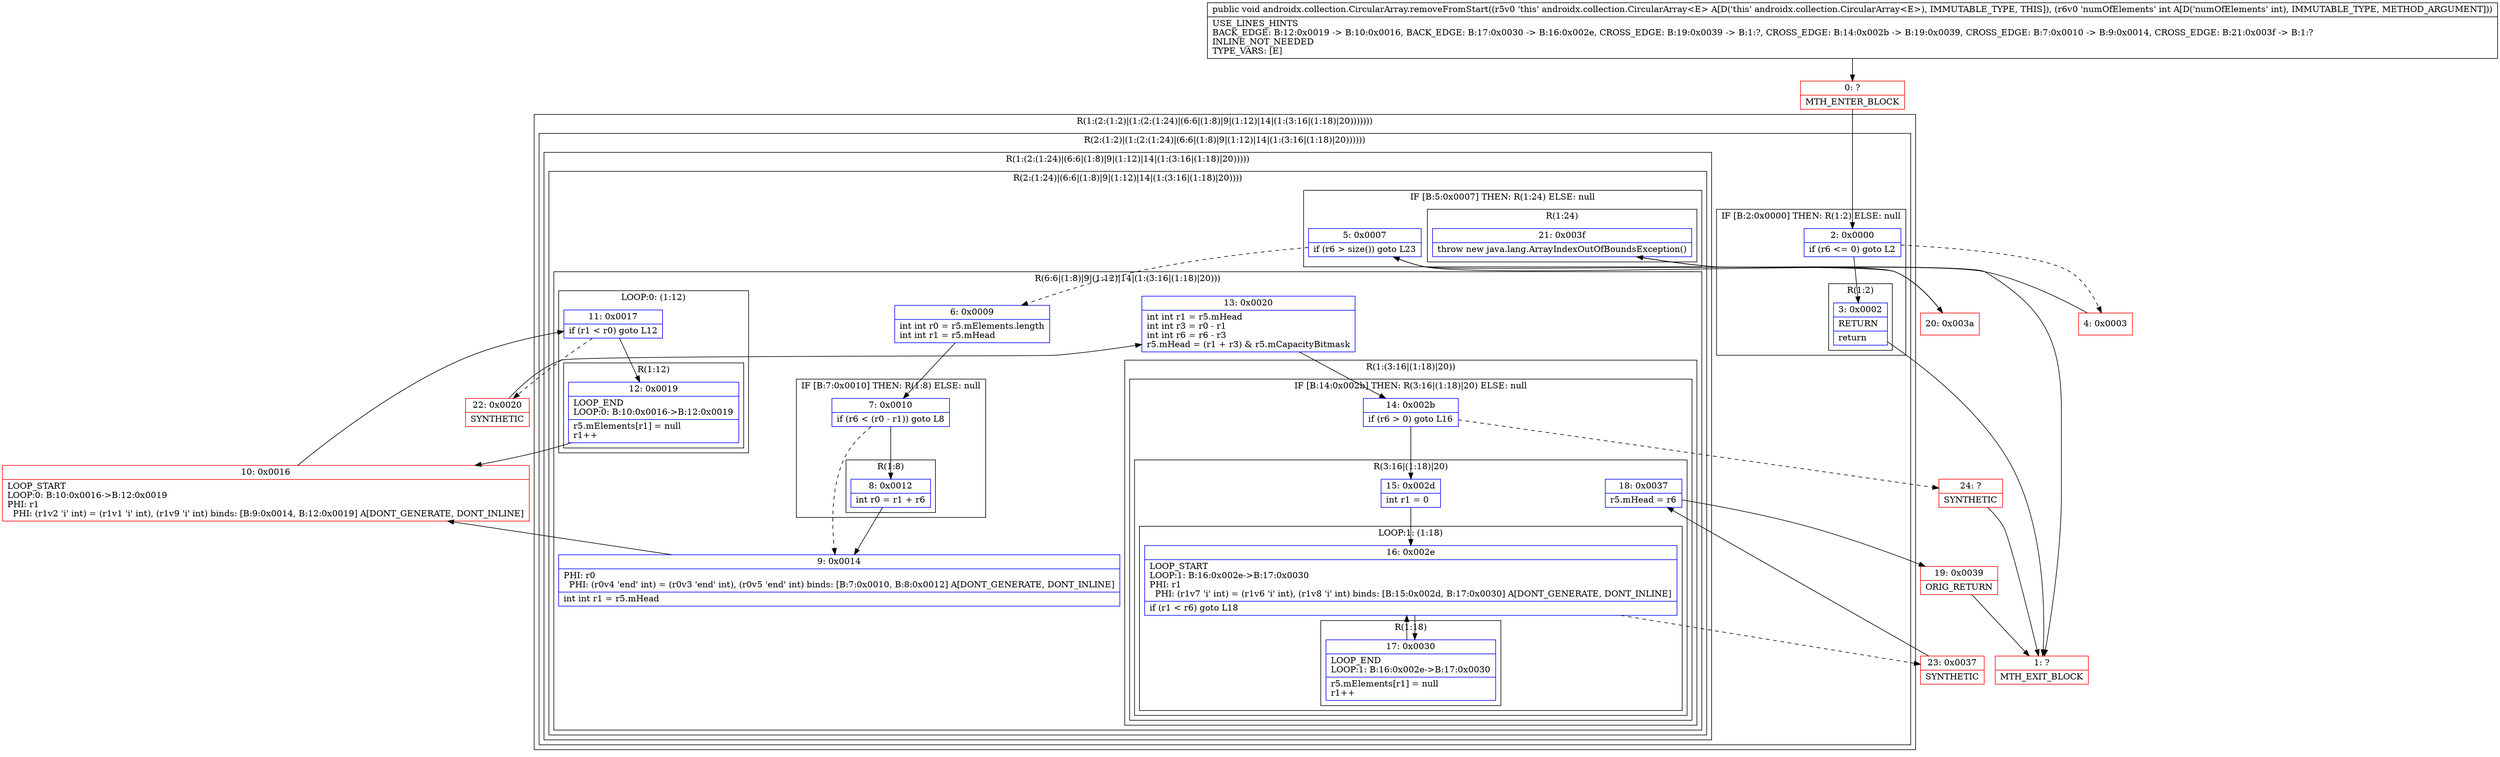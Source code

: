 digraph "CFG forandroidx.collection.CircularArray.removeFromStart(I)V" {
subgraph cluster_Region_1544563397 {
label = "R(1:(2:(1:2)|(1:(2:(1:24)|(6:6|(1:8)|9|(1:12)|14|(1:(3:16|(1:18)|20)))))))";
node [shape=record,color=blue];
subgraph cluster_Region_1019602112 {
label = "R(2:(1:2)|(1:(2:(1:24)|(6:6|(1:8)|9|(1:12)|14|(1:(3:16|(1:18)|20))))))";
node [shape=record,color=blue];
subgraph cluster_IfRegion_96092487 {
label = "IF [B:2:0x0000] THEN: R(1:2) ELSE: null";
node [shape=record,color=blue];
Node_2 [shape=record,label="{2\:\ 0x0000|if (r6 \<= 0) goto L2\l}"];
subgraph cluster_Region_1623324535 {
label = "R(1:2)";
node [shape=record,color=blue];
Node_3 [shape=record,label="{3\:\ 0x0002|RETURN\l|return\l}"];
}
}
subgraph cluster_Region_1037741992 {
label = "R(1:(2:(1:24)|(6:6|(1:8)|9|(1:12)|14|(1:(3:16|(1:18)|20)))))";
node [shape=record,color=blue];
subgraph cluster_Region_774553399 {
label = "R(2:(1:24)|(6:6|(1:8)|9|(1:12)|14|(1:(3:16|(1:18)|20))))";
node [shape=record,color=blue];
subgraph cluster_IfRegion_2035114956 {
label = "IF [B:5:0x0007] THEN: R(1:24) ELSE: null";
node [shape=record,color=blue];
Node_5 [shape=record,label="{5\:\ 0x0007|if (r6 \> size()) goto L23\l}"];
subgraph cluster_Region_383277533 {
label = "R(1:24)";
node [shape=record,color=blue];
Node_21 [shape=record,label="{21\:\ 0x003f|throw new java.lang.ArrayIndexOutOfBoundsException()\l}"];
}
}
subgraph cluster_Region_700232195 {
label = "R(6:6|(1:8)|9|(1:12)|14|(1:(3:16|(1:18)|20)))";
node [shape=record,color=blue];
Node_6 [shape=record,label="{6\:\ 0x0009|int int r0 = r5.mElements.length\lint int r1 = r5.mHead\l}"];
subgraph cluster_IfRegion_694344618 {
label = "IF [B:7:0x0010] THEN: R(1:8) ELSE: null";
node [shape=record,color=blue];
Node_7 [shape=record,label="{7\:\ 0x0010|if (r6 \< (r0 \- r1)) goto L8\l}"];
subgraph cluster_Region_1729841440 {
label = "R(1:8)";
node [shape=record,color=blue];
Node_8 [shape=record,label="{8\:\ 0x0012|int r0 = r1 + r6\l}"];
}
}
Node_9 [shape=record,label="{9\:\ 0x0014|PHI: r0 \l  PHI: (r0v4 'end' int) = (r0v3 'end' int), (r0v5 'end' int) binds: [B:7:0x0010, B:8:0x0012] A[DONT_GENERATE, DONT_INLINE]\l|int int r1 = r5.mHead\l}"];
subgraph cluster_LoopRegion_343225049 {
label = "LOOP:0: (1:12)";
node [shape=record,color=blue];
Node_11 [shape=record,label="{11\:\ 0x0017|if (r1 \< r0) goto L12\l}"];
subgraph cluster_Region_1477814014 {
label = "R(1:12)";
node [shape=record,color=blue];
Node_12 [shape=record,label="{12\:\ 0x0019|LOOP_END\lLOOP:0: B:10:0x0016\-\>B:12:0x0019\l|r5.mElements[r1] = null\lr1++\l}"];
}
}
Node_13 [shape=record,label="{13\:\ 0x0020|int int r1 = r5.mHead\lint int r3 = r0 \- r1\lint int r6 = r6 \- r3\lr5.mHead = (r1 + r3) & r5.mCapacityBitmask\l}"];
subgraph cluster_Region_2115437377 {
label = "R(1:(3:16|(1:18)|20))";
node [shape=record,color=blue];
subgraph cluster_IfRegion_1710925461 {
label = "IF [B:14:0x002b] THEN: R(3:16|(1:18)|20) ELSE: null";
node [shape=record,color=blue];
Node_14 [shape=record,label="{14\:\ 0x002b|if (r6 \> 0) goto L16\l}"];
subgraph cluster_Region_1738837095 {
label = "R(3:16|(1:18)|20)";
node [shape=record,color=blue];
Node_15 [shape=record,label="{15\:\ 0x002d|int r1 = 0\l}"];
subgraph cluster_LoopRegion_1517985291 {
label = "LOOP:1: (1:18)";
node [shape=record,color=blue];
Node_16 [shape=record,label="{16\:\ 0x002e|LOOP_START\lLOOP:1: B:16:0x002e\-\>B:17:0x0030\lPHI: r1 \l  PHI: (r1v7 'i' int) = (r1v6 'i' int), (r1v8 'i' int) binds: [B:15:0x002d, B:17:0x0030] A[DONT_GENERATE, DONT_INLINE]\l|if (r1 \< r6) goto L18\l}"];
subgraph cluster_Region_317977659 {
label = "R(1:18)";
node [shape=record,color=blue];
Node_17 [shape=record,label="{17\:\ 0x0030|LOOP_END\lLOOP:1: B:16:0x002e\-\>B:17:0x0030\l|r5.mElements[r1] = null\lr1++\l}"];
}
}
Node_18 [shape=record,label="{18\:\ 0x0037|r5.mHead = r6\l}"];
}
}
}
}
}
}
}
}
Node_0 [shape=record,color=red,label="{0\:\ ?|MTH_ENTER_BLOCK\l}"];
Node_1 [shape=record,color=red,label="{1\:\ ?|MTH_EXIT_BLOCK\l}"];
Node_4 [shape=record,color=red,label="{4\:\ 0x0003}"];
Node_10 [shape=record,color=red,label="{10\:\ 0x0016|LOOP_START\lLOOP:0: B:10:0x0016\-\>B:12:0x0019\lPHI: r1 \l  PHI: (r1v2 'i' int) = (r1v1 'i' int), (r1v9 'i' int) binds: [B:9:0x0014, B:12:0x0019] A[DONT_GENERATE, DONT_INLINE]\l}"];
Node_22 [shape=record,color=red,label="{22\:\ 0x0020|SYNTHETIC\l}"];
Node_23 [shape=record,color=red,label="{23\:\ 0x0037|SYNTHETIC\l}"];
Node_19 [shape=record,color=red,label="{19\:\ 0x0039|ORIG_RETURN\l}"];
Node_24 [shape=record,color=red,label="{24\:\ ?|SYNTHETIC\l}"];
Node_20 [shape=record,color=red,label="{20\:\ 0x003a}"];
MethodNode[shape=record,label="{public void androidx.collection.CircularArray.removeFromStart((r5v0 'this' androidx.collection.CircularArray\<E\> A[D('this' androidx.collection.CircularArray\<E\>), IMMUTABLE_TYPE, THIS]), (r6v0 'numOfElements' int A[D('numOfElements' int), IMMUTABLE_TYPE, METHOD_ARGUMENT]))  | USE_LINES_HINTS\lBACK_EDGE: B:12:0x0019 \-\> B:10:0x0016, BACK_EDGE: B:17:0x0030 \-\> B:16:0x002e, CROSS_EDGE: B:19:0x0039 \-\> B:1:?, CROSS_EDGE: B:14:0x002b \-\> B:19:0x0039, CROSS_EDGE: B:7:0x0010 \-\> B:9:0x0014, CROSS_EDGE: B:21:0x003f \-\> B:1:?\lINLINE_NOT_NEEDED\lTYPE_VARS: [E]\l}"];
MethodNode -> Node_0;Node_2 -> Node_3;
Node_2 -> Node_4[style=dashed];
Node_3 -> Node_1;
Node_5 -> Node_6[style=dashed];
Node_5 -> Node_20;
Node_21 -> Node_1;
Node_6 -> Node_7;
Node_7 -> Node_8;
Node_7 -> Node_9[style=dashed];
Node_8 -> Node_9;
Node_9 -> Node_10;
Node_11 -> Node_12;
Node_11 -> Node_22[style=dashed];
Node_12 -> Node_10;
Node_13 -> Node_14;
Node_14 -> Node_15;
Node_14 -> Node_24[style=dashed];
Node_15 -> Node_16;
Node_16 -> Node_17;
Node_16 -> Node_23[style=dashed];
Node_17 -> Node_16;
Node_18 -> Node_19;
Node_0 -> Node_2;
Node_4 -> Node_5;
Node_10 -> Node_11;
Node_22 -> Node_13;
Node_23 -> Node_18;
Node_19 -> Node_1;
Node_24 -> Node_1;
Node_20 -> Node_21;
}

